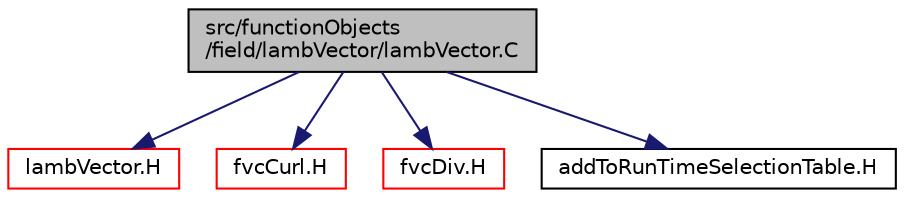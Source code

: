digraph "src/functionObjects/field/lambVector/lambVector.C"
{
  bgcolor="transparent";
  edge [fontname="Helvetica",fontsize="10",labelfontname="Helvetica",labelfontsize="10"];
  node [fontname="Helvetica",fontsize="10",shape=record];
  Node1 [label="src/functionObjects\l/field/lambVector/lambVector.C",height=0.2,width=0.4,color="black", fillcolor="grey75", style="filled" fontcolor="black"];
  Node1 -> Node2 [color="midnightblue",fontsize="10",style="solid",fontname="Helvetica"];
  Node2 [label="lambVector.H",height=0.2,width=0.4,color="red",URL="$lambVector_8H.html"];
  Node1 -> Node3 [color="midnightblue",fontsize="10",style="solid",fontname="Helvetica"];
  Node3 [label="fvcCurl.H",height=0.2,width=0.4,color="red",URL="$fvcCurl_8H.html",tooltip="Calculate the curl of the given volField by constructing the Hodge-dual of the symmetric part of the ..."];
  Node1 -> Node4 [color="midnightblue",fontsize="10",style="solid",fontname="Helvetica"];
  Node4 [label="fvcDiv.H",height=0.2,width=0.4,color="red",URL="$fvcDiv_8H.html",tooltip="Calculate the divergence of the given field. "];
  Node1 -> Node5 [color="midnightblue",fontsize="10",style="solid",fontname="Helvetica"];
  Node5 [label="addToRunTimeSelectionTable.H",height=0.2,width=0.4,color="black",URL="$addToRunTimeSelectionTable_8H.html",tooltip="Macros for easy insertion into run-time selection tables. "];
}
